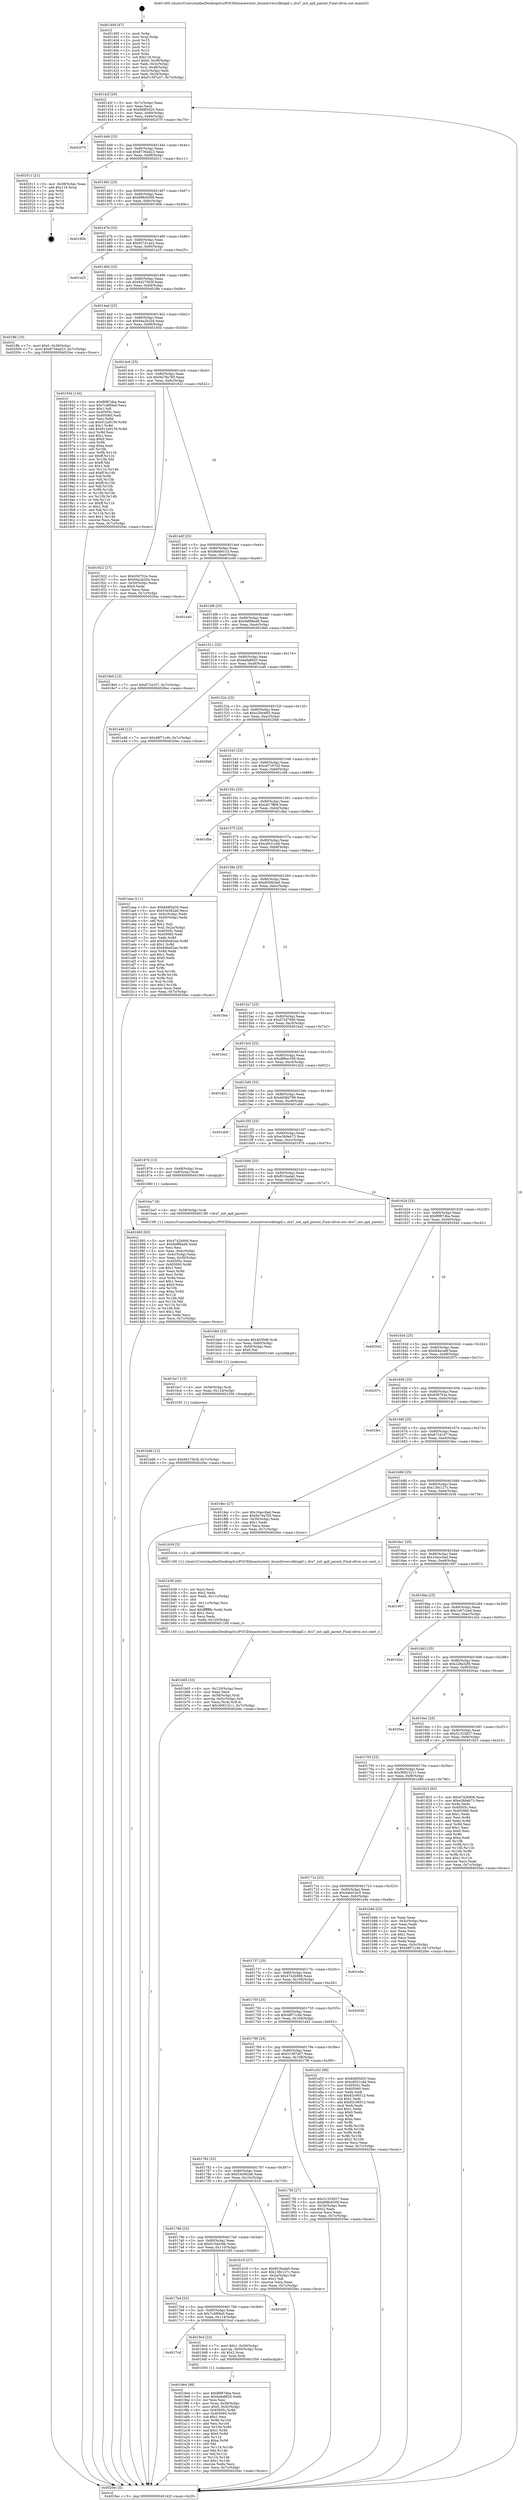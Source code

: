 digraph "0x401400" {
  label = "0x401400 (/mnt/c/Users/mathe/Desktop/tcc/POCII/binaries/extr_linuxdriversclktiapll.c_dra7_init_apll_parent_Final-ollvm.out::main(0))"
  labelloc = "t"
  node[shape=record]

  Entry [label="",width=0.3,height=0.3,shape=circle,fillcolor=black,style=filled]
  "0x40142f" [label="{
     0x40142f [26]\l
     | [instrs]\l
     &nbsp;&nbsp;0x40142f \<+3\>: mov -0x7c(%rbp),%eax\l
     &nbsp;&nbsp;0x401432 \<+2\>: mov %eax,%ecx\l
     &nbsp;&nbsp;0x401434 \<+6\>: sub $0x848f3d20,%ecx\l
     &nbsp;&nbsp;0x40143a \<+3\>: mov %eax,-0x80(%rbp)\l
     &nbsp;&nbsp;0x40143d \<+6\>: mov %ecx,-0x84(%rbp)\l
     &nbsp;&nbsp;0x401443 \<+6\>: je 0000000000402070 \<main+0xc70\>\l
  }"]
  "0x402070" [label="{
     0x402070\l
  }", style=dashed]
  "0x401449" [label="{
     0x401449 [25]\l
     | [instrs]\l
     &nbsp;&nbsp;0x401449 \<+5\>: jmp 000000000040144e \<main+0x4e\>\l
     &nbsp;&nbsp;0x40144e \<+3\>: mov -0x80(%rbp),%eax\l
     &nbsp;&nbsp;0x401451 \<+5\>: sub $0x8736ad23,%eax\l
     &nbsp;&nbsp;0x401456 \<+6\>: mov %eax,-0x88(%rbp)\l
     &nbsp;&nbsp;0x40145c \<+6\>: je 0000000000402011 \<main+0xc11\>\l
  }"]
  Exit [label="",width=0.3,height=0.3,shape=circle,fillcolor=black,style=filled,peripheries=2]
  "0x402011" [label="{
     0x402011 [21]\l
     | [instrs]\l
     &nbsp;&nbsp;0x402011 \<+3\>: mov -0x38(%rbp),%eax\l
     &nbsp;&nbsp;0x402014 \<+7\>: add $0x118,%rsp\l
     &nbsp;&nbsp;0x40201b \<+1\>: pop %rbx\l
     &nbsp;&nbsp;0x40201c \<+2\>: pop %r12\l
     &nbsp;&nbsp;0x40201e \<+2\>: pop %r13\l
     &nbsp;&nbsp;0x402020 \<+2\>: pop %r14\l
     &nbsp;&nbsp;0x402022 \<+2\>: pop %r15\l
     &nbsp;&nbsp;0x402024 \<+1\>: pop %rbp\l
     &nbsp;&nbsp;0x402025 \<+1\>: ret\l
  }"]
  "0x401462" [label="{
     0x401462 [25]\l
     | [instrs]\l
     &nbsp;&nbsp;0x401462 \<+5\>: jmp 0000000000401467 \<main+0x67\>\l
     &nbsp;&nbsp;0x401467 \<+3\>: mov -0x80(%rbp),%eax\l
     &nbsp;&nbsp;0x40146a \<+5\>: sub $0x898c6509,%eax\l
     &nbsp;&nbsp;0x40146f \<+6\>: mov %eax,-0x8c(%rbp)\l
     &nbsp;&nbsp;0x401475 \<+6\>: je 000000000040180b \<main+0x40b\>\l
  }"]
  "0x401bd6" [label="{
     0x401bd6 [12]\l
     | [instrs]\l
     &nbsp;&nbsp;0x401bd6 \<+7\>: movl $0x94275b3f,-0x7c(%rbp)\l
     &nbsp;&nbsp;0x401bdd \<+5\>: jmp 00000000004020ec \<main+0xcec\>\l
  }"]
  "0x40180b" [label="{
     0x40180b\l
  }", style=dashed]
  "0x40147b" [label="{
     0x40147b [25]\l
     | [instrs]\l
     &nbsp;&nbsp;0x40147b \<+5\>: jmp 0000000000401480 \<main+0x80\>\l
     &nbsp;&nbsp;0x401480 \<+3\>: mov -0x80(%rbp),%eax\l
     &nbsp;&nbsp;0x401483 \<+5\>: sub $0x92741ae2,%eax\l
     &nbsp;&nbsp;0x401488 \<+6\>: mov %eax,-0x90(%rbp)\l
     &nbsp;&nbsp;0x40148e \<+6\>: je 0000000000401e25 \<main+0xa25\>\l
  }"]
  "0x401bc7" [label="{
     0x401bc7 [15]\l
     | [instrs]\l
     &nbsp;&nbsp;0x401bc7 \<+4\>: mov -0x58(%rbp),%rdi\l
     &nbsp;&nbsp;0x401bcb \<+6\>: mov %eax,-0x124(%rbp)\l
     &nbsp;&nbsp;0x401bd1 \<+5\>: call 0000000000401030 \<free@plt\>\l
     | [calls]\l
     &nbsp;&nbsp;0x401030 \{1\} (unknown)\l
  }"]
  "0x401e25" [label="{
     0x401e25\l
  }", style=dashed]
  "0x401494" [label="{
     0x401494 [25]\l
     | [instrs]\l
     &nbsp;&nbsp;0x401494 \<+5\>: jmp 0000000000401499 \<main+0x99\>\l
     &nbsp;&nbsp;0x401499 \<+3\>: mov -0x80(%rbp),%eax\l
     &nbsp;&nbsp;0x40149c \<+5\>: sub $0x94275b3f,%eax\l
     &nbsp;&nbsp;0x4014a1 \<+6\>: mov %eax,-0x94(%rbp)\l
     &nbsp;&nbsp;0x4014a7 \<+6\>: je 0000000000401ffe \<main+0xbfe\>\l
  }"]
  "0x401bb0" [label="{
     0x401bb0 [23]\l
     | [instrs]\l
     &nbsp;&nbsp;0x401bb0 \<+10\>: movabs $0x4030d6,%rdi\l
     &nbsp;&nbsp;0x401bba \<+3\>: mov %eax,-0x60(%rbp)\l
     &nbsp;&nbsp;0x401bbd \<+3\>: mov -0x60(%rbp),%esi\l
     &nbsp;&nbsp;0x401bc0 \<+2\>: mov $0x0,%al\l
     &nbsp;&nbsp;0x401bc2 \<+5\>: call 0000000000401040 \<printf@plt\>\l
     | [calls]\l
     &nbsp;&nbsp;0x401040 \{1\} (unknown)\l
  }"]
  "0x401ffe" [label="{
     0x401ffe [19]\l
     | [instrs]\l
     &nbsp;&nbsp;0x401ffe \<+7\>: movl $0x0,-0x38(%rbp)\l
     &nbsp;&nbsp;0x402005 \<+7\>: movl $0x8736ad23,-0x7c(%rbp)\l
     &nbsp;&nbsp;0x40200c \<+5\>: jmp 00000000004020ec \<main+0xcec\>\l
  }"]
  "0x4014ad" [label="{
     0x4014ad [25]\l
     | [instrs]\l
     &nbsp;&nbsp;0x4014ad \<+5\>: jmp 00000000004014b2 \<main+0xb2\>\l
     &nbsp;&nbsp;0x4014b2 \<+3\>: mov -0x80(%rbp),%eax\l
     &nbsp;&nbsp;0x4014b5 \<+5\>: sub $0x94a2b204,%eax\l
     &nbsp;&nbsp;0x4014ba \<+6\>: mov %eax,-0x98(%rbp)\l
     &nbsp;&nbsp;0x4014c0 \<+6\>: je 000000000040193d \<main+0x53d\>\l
  }"]
  "0x401b65" [label="{
     0x401b65 [33]\l
     | [instrs]\l
     &nbsp;&nbsp;0x401b65 \<+6\>: mov -0x120(%rbp),%ecx\l
     &nbsp;&nbsp;0x401b6b \<+3\>: imul %eax,%ecx\l
     &nbsp;&nbsp;0x401b6e \<+4\>: mov -0x58(%rbp),%rdi\l
     &nbsp;&nbsp;0x401b72 \<+4\>: movslq -0x5c(%rbp),%r8\l
     &nbsp;&nbsp;0x401b76 \<+4\>: mov %ecx,(%rdi,%r8,4)\l
     &nbsp;&nbsp;0x401b7a \<+7\>: movl $0x36921b11,-0x7c(%rbp)\l
     &nbsp;&nbsp;0x401b81 \<+5\>: jmp 00000000004020ec \<main+0xcec\>\l
  }"]
  "0x40193d" [label="{
     0x40193d [144]\l
     | [instrs]\l
     &nbsp;&nbsp;0x40193d \<+5\>: mov $0xf6f87dba,%eax\l
     &nbsp;&nbsp;0x401942 \<+5\>: mov $0x7c4f69a0,%ecx\l
     &nbsp;&nbsp;0x401947 \<+2\>: mov $0x1,%dl\l
     &nbsp;&nbsp;0x401949 \<+7\>: mov 0x40505c,%esi\l
     &nbsp;&nbsp;0x401950 \<+7\>: mov 0x405060,%edi\l
     &nbsp;&nbsp;0x401957 \<+3\>: mov %esi,%r8d\l
     &nbsp;&nbsp;0x40195a \<+7\>: sub $0x912a9159,%r8d\l
     &nbsp;&nbsp;0x401961 \<+4\>: sub $0x1,%r8d\l
     &nbsp;&nbsp;0x401965 \<+7\>: add $0x912a9159,%r8d\l
     &nbsp;&nbsp;0x40196c \<+4\>: imul %r8d,%esi\l
     &nbsp;&nbsp;0x401970 \<+3\>: and $0x1,%esi\l
     &nbsp;&nbsp;0x401973 \<+3\>: cmp $0x0,%esi\l
     &nbsp;&nbsp;0x401976 \<+4\>: sete %r9b\l
     &nbsp;&nbsp;0x40197a \<+3\>: cmp $0xa,%edi\l
     &nbsp;&nbsp;0x40197d \<+4\>: setl %r10b\l
     &nbsp;&nbsp;0x401981 \<+3\>: mov %r9b,%r11b\l
     &nbsp;&nbsp;0x401984 \<+4\>: xor $0xff,%r11b\l
     &nbsp;&nbsp;0x401988 \<+3\>: mov %r10b,%bl\l
     &nbsp;&nbsp;0x40198b \<+3\>: xor $0xff,%bl\l
     &nbsp;&nbsp;0x40198e \<+3\>: xor $0x1,%dl\l
     &nbsp;&nbsp;0x401991 \<+3\>: mov %r11b,%r14b\l
     &nbsp;&nbsp;0x401994 \<+4\>: and $0xff,%r14b\l
     &nbsp;&nbsp;0x401998 \<+3\>: and %dl,%r9b\l
     &nbsp;&nbsp;0x40199b \<+3\>: mov %bl,%r15b\l
     &nbsp;&nbsp;0x40199e \<+4\>: and $0xff,%r15b\l
     &nbsp;&nbsp;0x4019a2 \<+3\>: and %dl,%r10b\l
     &nbsp;&nbsp;0x4019a5 \<+3\>: or %r9b,%r14b\l
     &nbsp;&nbsp;0x4019a8 \<+3\>: or %r10b,%r15b\l
     &nbsp;&nbsp;0x4019ab \<+3\>: xor %r15b,%r14b\l
     &nbsp;&nbsp;0x4019ae \<+3\>: or %bl,%r11b\l
     &nbsp;&nbsp;0x4019b1 \<+4\>: xor $0xff,%r11b\l
     &nbsp;&nbsp;0x4019b5 \<+3\>: or $0x1,%dl\l
     &nbsp;&nbsp;0x4019b8 \<+3\>: and %dl,%r11b\l
     &nbsp;&nbsp;0x4019bb \<+3\>: or %r11b,%r14b\l
     &nbsp;&nbsp;0x4019be \<+4\>: test $0x1,%r14b\l
     &nbsp;&nbsp;0x4019c2 \<+3\>: cmovne %ecx,%eax\l
     &nbsp;&nbsp;0x4019c5 \<+3\>: mov %eax,-0x7c(%rbp)\l
     &nbsp;&nbsp;0x4019c8 \<+5\>: jmp 00000000004020ec \<main+0xcec\>\l
  }"]
  "0x4014c6" [label="{
     0x4014c6 [25]\l
     | [instrs]\l
     &nbsp;&nbsp;0x4014c6 \<+5\>: jmp 00000000004014cb \<main+0xcb\>\l
     &nbsp;&nbsp;0x4014cb \<+3\>: mov -0x80(%rbp),%eax\l
     &nbsp;&nbsp;0x4014ce \<+5\>: sub $0x9a79a785,%eax\l
     &nbsp;&nbsp;0x4014d3 \<+6\>: mov %eax,-0x9c(%rbp)\l
     &nbsp;&nbsp;0x4014d9 \<+6\>: je 0000000000401922 \<main+0x522\>\l
  }"]
  "0x401b39" [label="{
     0x401b39 [44]\l
     | [instrs]\l
     &nbsp;&nbsp;0x401b39 \<+2\>: xor %ecx,%ecx\l
     &nbsp;&nbsp;0x401b3b \<+5\>: mov $0x2,%edx\l
     &nbsp;&nbsp;0x401b40 \<+6\>: mov %edx,-0x11c(%rbp)\l
     &nbsp;&nbsp;0x401b46 \<+1\>: cltd\l
     &nbsp;&nbsp;0x401b47 \<+6\>: mov -0x11c(%rbp),%esi\l
     &nbsp;&nbsp;0x401b4d \<+2\>: idiv %esi\l
     &nbsp;&nbsp;0x401b4f \<+6\>: imul $0xfffffffe,%edx,%edx\l
     &nbsp;&nbsp;0x401b55 \<+3\>: sub $0x1,%ecx\l
     &nbsp;&nbsp;0x401b58 \<+2\>: sub %ecx,%edx\l
     &nbsp;&nbsp;0x401b5a \<+6\>: mov %edx,-0x120(%rbp)\l
     &nbsp;&nbsp;0x401b60 \<+5\>: call 0000000000401160 \<next_i\>\l
     | [calls]\l
     &nbsp;&nbsp;0x401160 \{1\} (/mnt/c/Users/mathe/Desktop/tcc/POCII/binaries/extr_linuxdriversclktiapll.c_dra7_init_apll_parent_Final-ollvm.out::next_i)\l
  }"]
  "0x401922" [label="{
     0x401922 [27]\l
     | [instrs]\l
     &nbsp;&nbsp;0x401922 \<+5\>: mov $0x658752e,%eax\l
     &nbsp;&nbsp;0x401927 \<+5\>: mov $0x94a2b204,%ecx\l
     &nbsp;&nbsp;0x40192c \<+3\>: mov -0x30(%rbp),%edx\l
     &nbsp;&nbsp;0x40192f \<+3\>: cmp $0x0,%edx\l
     &nbsp;&nbsp;0x401932 \<+3\>: cmove %ecx,%eax\l
     &nbsp;&nbsp;0x401935 \<+3\>: mov %eax,-0x7c(%rbp)\l
     &nbsp;&nbsp;0x401938 \<+5\>: jmp 00000000004020ec \<main+0xcec\>\l
  }"]
  "0x4014df" [label="{
     0x4014df [25]\l
     | [instrs]\l
     &nbsp;&nbsp;0x4014df \<+5\>: jmp 00000000004014e4 \<main+0xe4\>\l
     &nbsp;&nbsp;0x4014e4 \<+3\>: mov -0x80(%rbp),%eax\l
     &nbsp;&nbsp;0x4014e7 \<+5\>: sub $0x9bd80c1d,%eax\l
     &nbsp;&nbsp;0x4014ec \<+6\>: mov %eax,-0xa0(%rbp)\l
     &nbsp;&nbsp;0x4014f2 \<+6\>: je 0000000000401e40 \<main+0xa40\>\l
  }"]
  "0x4019e4" [label="{
     0x4019e4 [98]\l
     | [instrs]\l
     &nbsp;&nbsp;0x4019e4 \<+5\>: mov $0xf6f87dba,%ecx\l
     &nbsp;&nbsp;0x4019e9 \<+5\>: mov $0xbefa6820,%edx\l
     &nbsp;&nbsp;0x4019ee \<+2\>: xor %esi,%esi\l
     &nbsp;&nbsp;0x4019f0 \<+4\>: mov %rax,-0x58(%rbp)\l
     &nbsp;&nbsp;0x4019f4 \<+7\>: movl $0x0,-0x5c(%rbp)\l
     &nbsp;&nbsp;0x4019fb \<+8\>: mov 0x40505c,%r8d\l
     &nbsp;&nbsp;0x401a03 \<+8\>: mov 0x405060,%r9d\l
     &nbsp;&nbsp;0x401a0b \<+3\>: sub $0x1,%esi\l
     &nbsp;&nbsp;0x401a0e \<+3\>: mov %r8d,%r10d\l
     &nbsp;&nbsp;0x401a11 \<+3\>: add %esi,%r10d\l
     &nbsp;&nbsp;0x401a14 \<+4\>: imul %r10d,%r8d\l
     &nbsp;&nbsp;0x401a18 \<+4\>: and $0x1,%r8d\l
     &nbsp;&nbsp;0x401a1c \<+4\>: cmp $0x0,%r8d\l
     &nbsp;&nbsp;0x401a20 \<+4\>: sete %r11b\l
     &nbsp;&nbsp;0x401a24 \<+4\>: cmp $0xa,%r9d\l
     &nbsp;&nbsp;0x401a28 \<+3\>: setl %bl\l
     &nbsp;&nbsp;0x401a2b \<+3\>: mov %r11b,%r14b\l
     &nbsp;&nbsp;0x401a2e \<+3\>: and %bl,%r14b\l
     &nbsp;&nbsp;0x401a31 \<+3\>: xor %bl,%r11b\l
     &nbsp;&nbsp;0x401a34 \<+3\>: or %r11b,%r14b\l
     &nbsp;&nbsp;0x401a37 \<+4\>: test $0x1,%r14b\l
     &nbsp;&nbsp;0x401a3b \<+3\>: cmovne %edx,%ecx\l
     &nbsp;&nbsp;0x401a3e \<+3\>: mov %ecx,-0x7c(%rbp)\l
     &nbsp;&nbsp;0x401a41 \<+5\>: jmp 00000000004020ec \<main+0xcec\>\l
  }"]
  "0x401e40" [label="{
     0x401e40\l
  }", style=dashed]
  "0x4014f8" [label="{
     0x4014f8 [25]\l
     | [instrs]\l
     &nbsp;&nbsp;0x4014f8 \<+5\>: jmp 00000000004014fd \<main+0xfd\>\l
     &nbsp;&nbsp;0x4014fd \<+3\>: mov -0x80(%rbp),%eax\l
     &nbsp;&nbsp;0x401500 \<+5\>: sub $0x9ef88ed8,%eax\l
     &nbsp;&nbsp;0x401505 \<+6\>: mov %eax,-0xa4(%rbp)\l
     &nbsp;&nbsp;0x40150b \<+6\>: je 00000000004018e0 \<main+0x4e0\>\l
  }"]
  "0x4017cd" [label="{
     0x4017cd\l
  }", style=dashed]
  "0x4018e0" [label="{
     0x4018e0 [12]\l
     | [instrs]\l
     &nbsp;&nbsp;0x4018e0 \<+7\>: movl $0x8724107,-0x7c(%rbp)\l
     &nbsp;&nbsp;0x4018e7 \<+5\>: jmp 00000000004020ec \<main+0xcec\>\l
  }"]
  "0x401511" [label="{
     0x401511 [25]\l
     | [instrs]\l
     &nbsp;&nbsp;0x401511 \<+5\>: jmp 0000000000401516 \<main+0x116\>\l
     &nbsp;&nbsp;0x401516 \<+3\>: mov -0x80(%rbp),%eax\l
     &nbsp;&nbsp;0x401519 \<+5\>: sub $0xbefa6820,%eax\l
     &nbsp;&nbsp;0x40151e \<+6\>: mov %eax,-0xa8(%rbp)\l
     &nbsp;&nbsp;0x401524 \<+6\>: je 0000000000401a46 \<main+0x646\>\l
  }"]
  "0x4019cd" [label="{
     0x4019cd [23]\l
     | [instrs]\l
     &nbsp;&nbsp;0x4019cd \<+7\>: movl $0x1,-0x50(%rbp)\l
     &nbsp;&nbsp;0x4019d4 \<+4\>: movslq -0x50(%rbp),%rax\l
     &nbsp;&nbsp;0x4019d8 \<+4\>: shl $0x2,%rax\l
     &nbsp;&nbsp;0x4019dc \<+3\>: mov %rax,%rdi\l
     &nbsp;&nbsp;0x4019df \<+5\>: call 0000000000401050 \<malloc@plt\>\l
     | [calls]\l
     &nbsp;&nbsp;0x401050 \{1\} (unknown)\l
  }"]
  "0x401a46" [label="{
     0x401a46 [12]\l
     | [instrs]\l
     &nbsp;&nbsp;0x401a46 \<+7\>: movl $0x48f71c4b,-0x7c(%rbp)\l
     &nbsp;&nbsp;0x401a4d \<+5\>: jmp 00000000004020ec \<main+0xcec\>\l
  }"]
  "0x40152a" [label="{
     0x40152a [25]\l
     | [instrs]\l
     &nbsp;&nbsp;0x40152a \<+5\>: jmp 000000000040152f \<main+0x12f\>\l
     &nbsp;&nbsp;0x40152f \<+3\>: mov -0x80(%rbp),%eax\l
     &nbsp;&nbsp;0x401532 \<+5\>: sub $0xc20e46f3,%eax\l
     &nbsp;&nbsp;0x401537 \<+6\>: mov %eax,-0xac(%rbp)\l
     &nbsp;&nbsp;0x40153d \<+6\>: je 00000000004020b6 \<main+0xcb6\>\l
  }"]
  "0x4017b4" [label="{
     0x4017b4 [25]\l
     | [instrs]\l
     &nbsp;&nbsp;0x4017b4 \<+5\>: jmp 00000000004017b9 \<main+0x3b9\>\l
     &nbsp;&nbsp;0x4017b9 \<+3\>: mov -0x80(%rbp),%eax\l
     &nbsp;&nbsp;0x4017bc \<+5\>: sub $0x7c4f69a0,%eax\l
     &nbsp;&nbsp;0x4017c1 \<+6\>: mov %eax,-0x114(%rbp)\l
     &nbsp;&nbsp;0x4017c7 \<+6\>: je 00000000004019cd \<main+0x5cd\>\l
  }"]
  "0x4020b6" [label="{
     0x4020b6\l
  }", style=dashed]
  "0x401543" [label="{
     0x401543 [25]\l
     | [instrs]\l
     &nbsp;&nbsp;0x401543 \<+5\>: jmp 0000000000401548 \<main+0x148\>\l
     &nbsp;&nbsp;0x401548 \<+3\>: mov -0x80(%rbp),%eax\l
     &nbsp;&nbsp;0x40154b \<+5\>: sub $0xc67197d2,%eax\l
     &nbsp;&nbsp;0x401550 \<+6\>: mov %eax,-0xb0(%rbp)\l
     &nbsp;&nbsp;0x401556 \<+6\>: je 0000000000401c68 \<main+0x868\>\l
  }"]
  "0x401fd5" [label="{
     0x401fd5\l
  }", style=dashed]
  "0x401c68" [label="{
     0x401c68\l
  }", style=dashed]
  "0x40155c" [label="{
     0x40155c [25]\l
     | [instrs]\l
     &nbsp;&nbsp;0x40155c \<+5\>: jmp 0000000000401561 \<main+0x161\>\l
     &nbsp;&nbsp;0x401561 \<+3\>: mov -0x80(%rbp),%eax\l
     &nbsp;&nbsp;0x401564 \<+5\>: sub $0xc817ffb9,%eax\l
     &nbsp;&nbsp;0x401569 \<+6\>: mov %eax,-0xb4(%rbp)\l
     &nbsp;&nbsp;0x40156f \<+6\>: je 0000000000401dbe \<main+0x9be\>\l
  }"]
  "0x40179b" [label="{
     0x40179b [25]\l
     | [instrs]\l
     &nbsp;&nbsp;0x40179b \<+5\>: jmp 00000000004017a0 \<main+0x3a0\>\l
     &nbsp;&nbsp;0x4017a0 \<+3\>: mov -0x80(%rbp),%eax\l
     &nbsp;&nbsp;0x4017a3 \<+5\>: sub $0x6154a3db,%eax\l
     &nbsp;&nbsp;0x4017a8 \<+6\>: mov %eax,-0x110(%rbp)\l
     &nbsp;&nbsp;0x4017ae \<+6\>: je 0000000000401fd5 \<main+0xbd5\>\l
  }"]
  "0x401dbe" [label="{
     0x401dbe\l
  }", style=dashed]
  "0x401575" [label="{
     0x401575 [25]\l
     | [instrs]\l
     &nbsp;&nbsp;0x401575 \<+5\>: jmp 000000000040157a \<main+0x17a\>\l
     &nbsp;&nbsp;0x40157a \<+3\>: mov -0x80(%rbp),%eax\l
     &nbsp;&nbsp;0x40157d \<+5\>: sub $0xcd031cdd,%eax\l
     &nbsp;&nbsp;0x401582 \<+6\>: mov %eax,-0xb8(%rbp)\l
     &nbsp;&nbsp;0x401588 \<+6\>: je 0000000000401aaa \<main+0x6aa\>\l
  }"]
  "0x401b19" [label="{
     0x401b19 [27]\l
     | [instrs]\l
     &nbsp;&nbsp;0x401b19 \<+5\>: mov $0xf016ada0,%eax\l
     &nbsp;&nbsp;0x401b1e \<+5\>: mov $0x139c127c,%ecx\l
     &nbsp;&nbsp;0x401b23 \<+3\>: mov -0x2a(%rbp),%dl\l
     &nbsp;&nbsp;0x401b26 \<+3\>: test $0x1,%dl\l
     &nbsp;&nbsp;0x401b29 \<+3\>: cmovne %ecx,%eax\l
     &nbsp;&nbsp;0x401b2c \<+3\>: mov %eax,-0x7c(%rbp)\l
     &nbsp;&nbsp;0x401b2f \<+5\>: jmp 00000000004020ec \<main+0xcec\>\l
  }"]
  "0x401aaa" [label="{
     0x401aaa [111]\l
     | [instrs]\l
     &nbsp;&nbsp;0x401aaa \<+5\>: mov $0x848f3d20,%eax\l
     &nbsp;&nbsp;0x401aaf \<+5\>: mov $0x53e582a6,%ecx\l
     &nbsp;&nbsp;0x401ab4 \<+3\>: mov -0x5c(%rbp),%edx\l
     &nbsp;&nbsp;0x401ab7 \<+3\>: cmp -0x50(%rbp),%edx\l
     &nbsp;&nbsp;0x401aba \<+4\>: setl %sil\l
     &nbsp;&nbsp;0x401abe \<+4\>: and $0x1,%sil\l
     &nbsp;&nbsp;0x401ac2 \<+4\>: mov %sil,-0x2a(%rbp)\l
     &nbsp;&nbsp;0x401ac6 \<+7\>: mov 0x40505c,%edx\l
     &nbsp;&nbsp;0x401acd \<+7\>: mov 0x405060,%edi\l
     &nbsp;&nbsp;0x401ad4 \<+3\>: mov %edx,%r8d\l
     &nbsp;&nbsp;0x401ad7 \<+7\>: add $0x84ba92ae,%r8d\l
     &nbsp;&nbsp;0x401ade \<+4\>: sub $0x1,%r8d\l
     &nbsp;&nbsp;0x401ae2 \<+7\>: sub $0x84ba92ae,%r8d\l
     &nbsp;&nbsp;0x401ae9 \<+4\>: imul %r8d,%edx\l
     &nbsp;&nbsp;0x401aed \<+3\>: and $0x1,%edx\l
     &nbsp;&nbsp;0x401af0 \<+3\>: cmp $0x0,%edx\l
     &nbsp;&nbsp;0x401af3 \<+4\>: sete %sil\l
     &nbsp;&nbsp;0x401af7 \<+3\>: cmp $0xa,%edi\l
     &nbsp;&nbsp;0x401afa \<+4\>: setl %r9b\l
     &nbsp;&nbsp;0x401afe \<+3\>: mov %sil,%r10b\l
     &nbsp;&nbsp;0x401b01 \<+3\>: and %r9b,%r10b\l
     &nbsp;&nbsp;0x401b04 \<+3\>: xor %r9b,%sil\l
     &nbsp;&nbsp;0x401b07 \<+3\>: or %sil,%r10b\l
     &nbsp;&nbsp;0x401b0a \<+4\>: test $0x1,%r10b\l
     &nbsp;&nbsp;0x401b0e \<+3\>: cmovne %ecx,%eax\l
     &nbsp;&nbsp;0x401b11 \<+3\>: mov %eax,-0x7c(%rbp)\l
     &nbsp;&nbsp;0x401b14 \<+5\>: jmp 00000000004020ec \<main+0xcec\>\l
  }"]
  "0x40158e" [label="{
     0x40158e [25]\l
     | [instrs]\l
     &nbsp;&nbsp;0x40158e \<+5\>: jmp 0000000000401593 \<main+0x193\>\l
     &nbsp;&nbsp;0x401593 \<+3\>: mov -0x80(%rbp),%eax\l
     &nbsp;&nbsp;0x401596 \<+5\>: sub $0xd056b5a6,%eax\l
     &nbsp;&nbsp;0x40159b \<+6\>: mov %eax,-0xbc(%rbp)\l
     &nbsp;&nbsp;0x4015a1 \<+6\>: je 0000000000401fed \<main+0xbed\>\l
  }"]
  "0x401883" [label="{
     0x401883 [93]\l
     | [instrs]\l
     &nbsp;&nbsp;0x401883 \<+5\>: mov $0x4742b906,%ecx\l
     &nbsp;&nbsp;0x401888 \<+5\>: mov $0x9ef88ed8,%edx\l
     &nbsp;&nbsp;0x40188d \<+2\>: xor %esi,%esi\l
     &nbsp;&nbsp;0x40188f \<+3\>: mov %eax,-0x4c(%rbp)\l
     &nbsp;&nbsp;0x401892 \<+3\>: mov -0x4c(%rbp),%eax\l
     &nbsp;&nbsp;0x401895 \<+3\>: mov %eax,-0x30(%rbp)\l
     &nbsp;&nbsp;0x401898 \<+7\>: mov 0x40505c,%eax\l
     &nbsp;&nbsp;0x40189f \<+8\>: mov 0x405060,%r8d\l
     &nbsp;&nbsp;0x4018a7 \<+3\>: sub $0x1,%esi\l
     &nbsp;&nbsp;0x4018aa \<+3\>: mov %eax,%r9d\l
     &nbsp;&nbsp;0x4018ad \<+3\>: add %esi,%r9d\l
     &nbsp;&nbsp;0x4018b0 \<+4\>: imul %r9d,%eax\l
     &nbsp;&nbsp;0x4018b4 \<+3\>: and $0x1,%eax\l
     &nbsp;&nbsp;0x4018b7 \<+3\>: cmp $0x0,%eax\l
     &nbsp;&nbsp;0x4018ba \<+4\>: sete %r10b\l
     &nbsp;&nbsp;0x4018be \<+4\>: cmp $0xa,%r8d\l
     &nbsp;&nbsp;0x4018c2 \<+4\>: setl %r11b\l
     &nbsp;&nbsp;0x4018c6 \<+3\>: mov %r10b,%bl\l
     &nbsp;&nbsp;0x4018c9 \<+3\>: and %r11b,%bl\l
     &nbsp;&nbsp;0x4018cc \<+3\>: xor %r11b,%r10b\l
     &nbsp;&nbsp;0x4018cf \<+3\>: or %r10b,%bl\l
     &nbsp;&nbsp;0x4018d2 \<+3\>: test $0x1,%bl\l
     &nbsp;&nbsp;0x4018d5 \<+3\>: cmovne %edx,%ecx\l
     &nbsp;&nbsp;0x4018d8 \<+3\>: mov %ecx,-0x7c(%rbp)\l
     &nbsp;&nbsp;0x4018db \<+5\>: jmp 00000000004020ec \<main+0xcec\>\l
  }"]
  "0x401fed" [label="{
     0x401fed\l
  }", style=dashed]
  "0x4015a7" [label="{
     0x4015a7 [25]\l
     | [instrs]\l
     &nbsp;&nbsp;0x4015a7 \<+5\>: jmp 00000000004015ac \<main+0x1ac\>\l
     &nbsp;&nbsp;0x4015ac \<+3\>: mov -0x80(%rbp),%eax\l
     &nbsp;&nbsp;0x4015af \<+5\>: sub $0xd72d79d0,%eax\l
     &nbsp;&nbsp;0x4015b4 \<+6\>: mov %eax,-0xc0(%rbp)\l
     &nbsp;&nbsp;0x4015ba \<+6\>: je 0000000000401be2 \<main+0x7e2\>\l
  }"]
  "0x401400" [label="{
     0x401400 [47]\l
     | [instrs]\l
     &nbsp;&nbsp;0x401400 \<+1\>: push %rbp\l
     &nbsp;&nbsp;0x401401 \<+3\>: mov %rsp,%rbp\l
     &nbsp;&nbsp;0x401404 \<+2\>: push %r15\l
     &nbsp;&nbsp;0x401406 \<+2\>: push %r14\l
     &nbsp;&nbsp;0x401408 \<+2\>: push %r13\l
     &nbsp;&nbsp;0x40140a \<+2\>: push %r12\l
     &nbsp;&nbsp;0x40140c \<+1\>: push %rbx\l
     &nbsp;&nbsp;0x40140d \<+7\>: sub $0x118,%rsp\l
     &nbsp;&nbsp;0x401414 \<+7\>: movl $0x0,-0x38(%rbp)\l
     &nbsp;&nbsp;0x40141b \<+3\>: mov %edi,-0x3c(%rbp)\l
     &nbsp;&nbsp;0x40141e \<+4\>: mov %rsi,-0x48(%rbp)\l
     &nbsp;&nbsp;0x401422 \<+3\>: mov -0x3c(%rbp),%edi\l
     &nbsp;&nbsp;0x401425 \<+3\>: mov %edi,-0x34(%rbp)\l
     &nbsp;&nbsp;0x401428 \<+7\>: movl $0x51397a57,-0x7c(%rbp)\l
  }"]
  "0x401be2" [label="{
     0x401be2\l
  }", style=dashed]
  "0x4015c0" [label="{
     0x4015c0 [25]\l
     | [instrs]\l
     &nbsp;&nbsp;0x4015c0 \<+5\>: jmp 00000000004015c5 \<main+0x1c5\>\l
     &nbsp;&nbsp;0x4015c5 \<+3\>: mov -0x80(%rbp),%eax\l
     &nbsp;&nbsp;0x4015c8 \<+5\>: sub $0xd88ec358,%eax\l
     &nbsp;&nbsp;0x4015cd \<+6\>: mov %eax,-0xc4(%rbp)\l
     &nbsp;&nbsp;0x4015d3 \<+6\>: je 0000000000401d22 \<main+0x922\>\l
  }"]
  "0x4020ec" [label="{
     0x4020ec [5]\l
     | [instrs]\l
     &nbsp;&nbsp;0x4020ec \<+5\>: jmp 000000000040142f \<main+0x2f\>\l
  }"]
  "0x401d22" [label="{
     0x401d22\l
  }", style=dashed]
  "0x4015d9" [label="{
     0x4015d9 [25]\l
     | [instrs]\l
     &nbsp;&nbsp;0x4015d9 \<+5\>: jmp 00000000004015de \<main+0x1de\>\l
     &nbsp;&nbsp;0x4015de \<+3\>: mov -0x80(%rbp),%eax\l
     &nbsp;&nbsp;0x4015e1 \<+5\>: sub $0xdd38d799,%eax\l
     &nbsp;&nbsp;0x4015e6 \<+6\>: mov %eax,-0xc8(%rbp)\l
     &nbsp;&nbsp;0x4015ec \<+6\>: je 0000000000401eb9 \<main+0xab9\>\l
  }"]
  "0x401782" [label="{
     0x401782 [25]\l
     | [instrs]\l
     &nbsp;&nbsp;0x401782 \<+5\>: jmp 0000000000401787 \<main+0x387\>\l
     &nbsp;&nbsp;0x401787 \<+3\>: mov -0x80(%rbp),%eax\l
     &nbsp;&nbsp;0x40178a \<+5\>: sub $0x53e582a6,%eax\l
     &nbsp;&nbsp;0x40178f \<+6\>: mov %eax,-0x10c(%rbp)\l
     &nbsp;&nbsp;0x401795 \<+6\>: je 0000000000401b19 \<main+0x719\>\l
  }"]
  "0x401eb9" [label="{
     0x401eb9\l
  }", style=dashed]
  "0x4015f2" [label="{
     0x4015f2 [25]\l
     | [instrs]\l
     &nbsp;&nbsp;0x4015f2 \<+5\>: jmp 00000000004015f7 \<main+0x1f7\>\l
     &nbsp;&nbsp;0x4015f7 \<+3\>: mov -0x80(%rbp),%eax\l
     &nbsp;&nbsp;0x4015fa \<+5\>: sub $0xe3b9ab73,%eax\l
     &nbsp;&nbsp;0x4015ff \<+6\>: mov %eax,-0xcc(%rbp)\l
     &nbsp;&nbsp;0x401605 \<+6\>: je 0000000000401876 \<main+0x476\>\l
  }"]
  "0x4017f0" [label="{
     0x4017f0 [27]\l
     | [instrs]\l
     &nbsp;&nbsp;0x4017f0 \<+5\>: mov $0x31323927,%eax\l
     &nbsp;&nbsp;0x4017f5 \<+5\>: mov $0x898c6509,%ecx\l
     &nbsp;&nbsp;0x4017fa \<+3\>: mov -0x34(%rbp),%edx\l
     &nbsp;&nbsp;0x4017fd \<+3\>: cmp $0x2,%edx\l
     &nbsp;&nbsp;0x401800 \<+3\>: cmovne %ecx,%eax\l
     &nbsp;&nbsp;0x401803 \<+3\>: mov %eax,-0x7c(%rbp)\l
     &nbsp;&nbsp;0x401806 \<+5\>: jmp 00000000004020ec \<main+0xcec\>\l
  }"]
  "0x401876" [label="{
     0x401876 [13]\l
     | [instrs]\l
     &nbsp;&nbsp;0x401876 \<+4\>: mov -0x48(%rbp),%rax\l
     &nbsp;&nbsp;0x40187a \<+4\>: mov 0x8(%rax),%rdi\l
     &nbsp;&nbsp;0x40187e \<+5\>: call 0000000000401060 \<atoi@plt\>\l
     | [calls]\l
     &nbsp;&nbsp;0x401060 \{1\} (unknown)\l
  }"]
  "0x40160b" [label="{
     0x40160b [25]\l
     | [instrs]\l
     &nbsp;&nbsp;0x40160b \<+5\>: jmp 0000000000401610 \<main+0x210\>\l
     &nbsp;&nbsp;0x401610 \<+3\>: mov -0x80(%rbp),%eax\l
     &nbsp;&nbsp;0x401613 \<+5\>: sub $0xf016ada0,%eax\l
     &nbsp;&nbsp;0x401618 \<+6\>: mov %eax,-0xd0(%rbp)\l
     &nbsp;&nbsp;0x40161e \<+6\>: je 0000000000401ba7 \<main+0x7a7\>\l
  }"]
  "0x401769" [label="{
     0x401769 [25]\l
     | [instrs]\l
     &nbsp;&nbsp;0x401769 \<+5\>: jmp 000000000040176e \<main+0x36e\>\l
     &nbsp;&nbsp;0x40176e \<+3\>: mov -0x80(%rbp),%eax\l
     &nbsp;&nbsp;0x401771 \<+5\>: sub $0x51397a57,%eax\l
     &nbsp;&nbsp;0x401776 \<+6\>: mov %eax,-0x108(%rbp)\l
     &nbsp;&nbsp;0x40177c \<+6\>: je 00000000004017f0 \<main+0x3f0\>\l
  }"]
  "0x401ba7" [label="{
     0x401ba7 [9]\l
     | [instrs]\l
     &nbsp;&nbsp;0x401ba7 \<+4\>: mov -0x58(%rbp),%rdi\l
     &nbsp;&nbsp;0x401bab \<+5\>: call 00000000004013f0 \<dra7_init_apll_parent\>\l
     | [calls]\l
     &nbsp;&nbsp;0x4013f0 \{1\} (/mnt/c/Users/mathe/Desktop/tcc/POCII/binaries/extr_linuxdriversclktiapll.c_dra7_init_apll_parent_Final-ollvm.out::dra7_init_apll_parent)\l
  }"]
  "0x401624" [label="{
     0x401624 [25]\l
     | [instrs]\l
     &nbsp;&nbsp;0x401624 \<+5\>: jmp 0000000000401629 \<main+0x229\>\l
     &nbsp;&nbsp;0x401629 \<+3\>: mov -0x80(%rbp),%eax\l
     &nbsp;&nbsp;0x40162c \<+5\>: sub $0xf6f87dba,%eax\l
     &nbsp;&nbsp;0x401631 \<+6\>: mov %eax,-0xd4(%rbp)\l
     &nbsp;&nbsp;0x401637 \<+6\>: je 0000000000402042 \<main+0xc42\>\l
  }"]
  "0x401a52" [label="{
     0x401a52 [88]\l
     | [instrs]\l
     &nbsp;&nbsp;0x401a52 \<+5\>: mov $0x848f3d20,%eax\l
     &nbsp;&nbsp;0x401a57 \<+5\>: mov $0xcd031cdd,%ecx\l
     &nbsp;&nbsp;0x401a5c \<+7\>: mov 0x40505c,%edx\l
     &nbsp;&nbsp;0x401a63 \<+7\>: mov 0x405060,%esi\l
     &nbsp;&nbsp;0x401a6a \<+2\>: mov %edx,%edi\l
     &nbsp;&nbsp;0x401a6c \<+6\>: sub $0x62c06512,%edi\l
     &nbsp;&nbsp;0x401a72 \<+3\>: sub $0x1,%edi\l
     &nbsp;&nbsp;0x401a75 \<+6\>: add $0x62c06512,%edi\l
     &nbsp;&nbsp;0x401a7b \<+3\>: imul %edi,%edx\l
     &nbsp;&nbsp;0x401a7e \<+3\>: and $0x1,%edx\l
     &nbsp;&nbsp;0x401a81 \<+3\>: cmp $0x0,%edx\l
     &nbsp;&nbsp;0x401a84 \<+4\>: sete %r8b\l
     &nbsp;&nbsp;0x401a88 \<+3\>: cmp $0xa,%esi\l
     &nbsp;&nbsp;0x401a8b \<+4\>: setl %r9b\l
     &nbsp;&nbsp;0x401a8f \<+3\>: mov %r8b,%r10b\l
     &nbsp;&nbsp;0x401a92 \<+3\>: and %r9b,%r10b\l
     &nbsp;&nbsp;0x401a95 \<+3\>: xor %r9b,%r8b\l
     &nbsp;&nbsp;0x401a98 \<+3\>: or %r8b,%r10b\l
     &nbsp;&nbsp;0x401a9b \<+4\>: test $0x1,%r10b\l
     &nbsp;&nbsp;0x401a9f \<+3\>: cmovne %ecx,%eax\l
     &nbsp;&nbsp;0x401aa2 \<+3\>: mov %eax,-0x7c(%rbp)\l
     &nbsp;&nbsp;0x401aa5 \<+5\>: jmp 00000000004020ec \<main+0xcec\>\l
  }"]
  "0x402042" [label="{
     0x402042\l
  }", style=dashed]
  "0x40163d" [label="{
     0x40163d [25]\l
     | [instrs]\l
     &nbsp;&nbsp;0x40163d \<+5\>: jmp 0000000000401642 \<main+0x242\>\l
     &nbsp;&nbsp;0x401642 \<+3\>: mov -0x80(%rbp),%eax\l
     &nbsp;&nbsp;0x401645 \<+5\>: sub $0xfd4eca9f,%eax\l
     &nbsp;&nbsp;0x40164a \<+6\>: mov %eax,-0xd8(%rbp)\l
     &nbsp;&nbsp;0x401650 \<+6\>: je 000000000040207c \<main+0xc7c\>\l
  }"]
  "0x401750" [label="{
     0x401750 [25]\l
     | [instrs]\l
     &nbsp;&nbsp;0x401750 \<+5\>: jmp 0000000000401755 \<main+0x355\>\l
     &nbsp;&nbsp;0x401755 \<+3\>: mov -0x80(%rbp),%eax\l
     &nbsp;&nbsp;0x401758 \<+5\>: sub $0x48f71c4b,%eax\l
     &nbsp;&nbsp;0x40175d \<+6\>: mov %eax,-0x104(%rbp)\l
     &nbsp;&nbsp;0x401763 \<+6\>: je 0000000000401a52 \<main+0x652\>\l
  }"]
  "0x40207c" [label="{
     0x40207c\l
  }", style=dashed]
  "0x401656" [label="{
     0x401656 [25]\l
     | [instrs]\l
     &nbsp;&nbsp;0x401656 \<+5\>: jmp 000000000040165b \<main+0x25b\>\l
     &nbsp;&nbsp;0x40165b \<+3\>: mov -0x80(%rbp),%eax\l
     &nbsp;&nbsp;0x40165e \<+5\>: sub $0x658752e,%eax\l
     &nbsp;&nbsp;0x401663 \<+6\>: mov %eax,-0xdc(%rbp)\l
     &nbsp;&nbsp;0x401669 \<+6\>: je 0000000000401fe1 \<main+0xbe1\>\l
  }"]
  "0x402026" [label="{
     0x402026\l
  }", style=dashed]
  "0x401fe1" [label="{
     0x401fe1\l
  }", style=dashed]
  "0x40166f" [label="{
     0x40166f [25]\l
     | [instrs]\l
     &nbsp;&nbsp;0x40166f \<+5\>: jmp 0000000000401674 \<main+0x274\>\l
     &nbsp;&nbsp;0x401674 \<+3\>: mov -0x80(%rbp),%eax\l
     &nbsp;&nbsp;0x401677 \<+5\>: sub $0x8724107,%eax\l
     &nbsp;&nbsp;0x40167c \<+6\>: mov %eax,-0xe0(%rbp)\l
     &nbsp;&nbsp;0x401682 \<+6\>: je 00000000004018ec \<main+0x4ec\>\l
  }"]
  "0x401737" [label="{
     0x401737 [25]\l
     | [instrs]\l
     &nbsp;&nbsp;0x401737 \<+5\>: jmp 000000000040173c \<main+0x33c\>\l
     &nbsp;&nbsp;0x40173c \<+3\>: mov -0x80(%rbp),%eax\l
     &nbsp;&nbsp;0x40173f \<+5\>: sub $0x4742b906,%eax\l
     &nbsp;&nbsp;0x401744 \<+6\>: mov %eax,-0x100(%rbp)\l
     &nbsp;&nbsp;0x40174a \<+6\>: je 0000000000402026 \<main+0xc26\>\l
  }"]
  "0x4018ec" [label="{
     0x4018ec [27]\l
     | [instrs]\l
     &nbsp;&nbsp;0x4018ec \<+5\>: mov $0x16acc0ad,%eax\l
     &nbsp;&nbsp;0x4018f1 \<+5\>: mov $0x9a79a785,%ecx\l
     &nbsp;&nbsp;0x4018f6 \<+3\>: mov -0x30(%rbp),%edx\l
     &nbsp;&nbsp;0x4018f9 \<+3\>: cmp $0x1,%edx\l
     &nbsp;&nbsp;0x4018fc \<+3\>: cmovl %ecx,%eax\l
     &nbsp;&nbsp;0x4018ff \<+3\>: mov %eax,-0x7c(%rbp)\l
     &nbsp;&nbsp;0x401902 \<+5\>: jmp 00000000004020ec \<main+0xcec\>\l
  }"]
  "0x401688" [label="{
     0x401688 [25]\l
     | [instrs]\l
     &nbsp;&nbsp;0x401688 \<+5\>: jmp 000000000040168d \<main+0x28d\>\l
     &nbsp;&nbsp;0x40168d \<+3\>: mov -0x80(%rbp),%eax\l
     &nbsp;&nbsp;0x401690 \<+5\>: sub $0x139c127c,%eax\l
     &nbsp;&nbsp;0x401695 \<+6\>: mov %eax,-0xe4(%rbp)\l
     &nbsp;&nbsp;0x40169b \<+6\>: je 0000000000401b34 \<main+0x734\>\l
  }"]
  "0x401e9a" [label="{
     0x401e9a\l
  }", style=dashed]
  "0x401b34" [label="{
     0x401b34 [5]\l
     | [instrs]\l
     &nbsp;&nbsp;0x401b34 \<+5\>: call 0000000000401160 \<next_i\>\l
     | [calls]\l
     &nbsp;&nbsp;0x401160 \{1\} (/mnt/c/Users/mathe/Desktop/tcc/POCII/binaries/extr_linuxdriversclktiapll.c_dra7_init_apll_parent_Final-ollvm.out::next_i)\l
  }"]
  "0x4016a1" [label="{
     0x4016a1 [25]\l
     | [instrs]\l
     &nbsp;&nbsp;0x4016a1 \<+5\>: jmp 00000000004016a6 \<main+0x2a6\>\l
     &nbsp;&nbsp;0x4016a6 \<+3\>: mov -0x80(%rbp),%eax\l
     &nbsp;&nbsp;0x4016a9 \<+5\>: sub $0x16acc0ad,%eax\l
     &nbsp;&nbsp;0x4016ae \<+6\>: mov %eax,-0xe8(%rbp)\l
     &nbsp;&nbsp;0x4016b4 \<+6\>: je 0000000000401907 \<main+0x507\>\l
  }"]
  "0x40171e" [label="{
     0x40171e [25]\l
     | [instrs]\l
     &nbsp;&nbsp;0x40171e \<+5\>: jmp 0000000000401723 \<main+0x323\>\l
     &nbsp;&nbsp;0x401723 \<+3\>: mov -0x80(%rbp),%eax\l
     &nbsp;&nbsp;0x401726 \<+5\>: sub $0x44b01bc5,%eax\l
     &nbsp;&nbsp;0x40172b \<+6\>: mov %eax,-0xfc(%rbp)\l
     &nbsp;&nbsp;0x401731 \<+6\>: je 0000000000401e9a \<main+0xa9a\>\l
  }"]
  "0x401907" [label="{
     0x401907\l
  }", style=dashed]
  "0x4016ba" [label="{
     0x4016ba [25]\l
     | [instrs]\l
     &nbsp;&nbsp;0x4016ba \<+5\>: jmp 00000000004016bf \<main+0x2bf\>\l
     &nbsp;&nbsp;0x4016bf \<+3\>: mov -0x80(%rbp),%eax\l
     &nbsp;&nbsp;0x4016c2 \<+5\>: sub $0x1e97c2ed,%eax\l
     &nbsp;&nbsp;0x4016c7 \<+6\>: mov %eax,-0xec(%rbp)\l
     &nbsp;&nbsp;0x4016cd \<+6\>: je 0000000000401d2e \<main+0x92e\>\l
  }"]
  "0x401b86" [label="{
     0x401b86 [33]\l
     | [instrs]\l
     &nbsp;&nbsp;0x401b86 \<+2\>: xor %eax,%eax\l
     &nbsp;&nbsp;0x401b88 \<+3\>: mov -0x5c(%rbp),%ecx\l
     &nbsp;&nbsp;0x401b8b \<+2\>: mov %eax,%edx\l
     &nbsp;&nbsp;0x401b8d \<+2\>: sub %ecx,%edx\l
     &nbsp;&nbsp;0x401b8f \<+2\>: mov %eax,%ecx\l
     &nbsp;&nbsp;0x401b91 \<+3\>: sub $0x1,%ecx\l
     &nbsp;&nbsp;0x401b94 \<+2\>: add %ecx,%edx\l
     &nbsp;&nbsp;0x401b96 \<+2\>: sub %edx,%eax\l
     &nbsp;&nbsp;0x401b98 \<+3\>: mov %eax,-0x5c(%rbp)\l
     &nbsp;&nbsp;0x401b9b \<+7\>: movl $0x48f71c4b,-0x7c(%rbp)\l
     &nbsp;&nbsp;0x401ba2 \<+5\>: jmp 00000000004020ec \<main+0xcec\>\l
  }"]
  "0x401d2e" [label="{
     0x401d2e\l
  }", style=dashed]
  "0x4016d3" [label="{
     0x4016d3 [25]\l
     | [instrs]\l
     &nbsp;&nbsp;0x4016d3 \<+5\>: jmp 00000000004016d8 \<main+0x2d8\>\l
     &nbsp;&nbsp;0x4016d8 \<+3\>: mov -0x80(%rbp),%eax\l
     &nbsp;&nbsp;0x4016db \<+5\>: sub $0x228a32f5,%eax\l
     &nbsp;&nbsp;0x4016e0 \<+6\>: mov %eax,-0xf0(%rbp)\l
     &nbsp;&nbsp;0x4016e6 \<+6\>: je 00000000004020aa \<main+0xcaa\>\l
  }"]
  "0x401705" [label="{
     0x401705 [25]\l
     | [instrs]\l
     &nbsp;&nbsp;0x401705 \<+5\>: jmp 000000000040170a \<main+0x30a\>\l
     &nbsp;&nbsp;0x40170a \<+3\>: mov -0x80(%rbp),%eax\l
     &nbsp;&nbsp;0x40170d \<+5\>: sub $0x36921b11,%eax\l
     &nbsp;&nbsp;0x401712 \<+6\>: mov %eax,-0xf8(%rbp)\l
     &nbsp;&nbsp;0x401718 \<+6\>: je 0000000000401b86 \<main+0x786\>\l
  }"]
  "0x4020aa" [label="{
     0x4020aa\l
  }", style=dashed]
  "0x4016ec" [label="{
     0x4016ec [25]\l
     | [instrs]\l
     &nbsp;&nbsp;0x4016ec \<+5\>: jmp 00000000004016f1 \<main+0x2f1\>\l
     &nbsp;&nbsp;0x4016f1 \<+3\>: mov -0x80(%rbp),%eax\l
     &nbsp;&nbsp;0x4016f4 \<+5\>: sub $0x31323927,%eax\l
     &nbsp;&nbsp;0x4016f9 \<+6\>: mov %eax,-0xf4(%rbp)\l
     &nbsp;&nbsp;0x4016ff \<+6\>: je 0000000000401823 \<main+0x423\>\l
  }"]
  "0x401823" [label="{
     0x401823 [83]\l
     | [instrs]\l
     &nbsp;&nbsp;0x401823 \<+5\>: mov $0x4742b906,%eax\l
     &nbsp;&nbsp;0x401828 \<+5\>: mov $0xe3b9ab73,%ecx\l
     &nbsp;&nbsp;0x40182d \<+2\>: xor %edx,%edx\l
     &nbsp;&nbsp;0x40182f \<+7\>: mov 0x40505c,%esi\l
     &nbsp;&nbsp;0x401836 \<+7\>: mov 0x405060,%edi\l
     &nbsp;&nbsp;0x40183d \<+3\>: sub $0x1,%edx\l
     &nbsp;&nbsp;0x401840 \<+3\>: mov %esi,%r8d\l
     &nbsp;&nbsp;0x401843 \<+3\>: add %edx,%r8d\l
     &nbsp;&nbsp;0x401846 \<+4\>: imul %r8d,%esi\l
     &nbsp;&nbsp;0x40184a \<+3\>: and $0x1,%esi\l
     &nbsp;&nbsp;0x40184d \<+3\>: cmp $0x0,%esi\l
     &nbsp;&nbsp;0x401850 \<+4\>: sete %r9b\l
     &nbsp;&nbsp;0x401854 \<+3\>: cmp $0xa,%edi\l
     &nbsp;&nbsp;0x401857 \<+4\>: setl %r10b\l
     &nbsp;&nbsp;0x40185b \<+3\>: mov %r9b,%r11b\l
     &nbsp;&nbsp;0x40185e \<+3\>: and %r10b,%r11b\l
     &nbsp;&nbsp;0x401861 \<+3\>: xor %r10b,%r9b\l
     &nbsp;&nbsp;0x401864 \<+3\>: or %r9b,%r11b\l
     &nbsp;&nbsp;0x401867 \<+4\>: test $0x1,%r11b\l
     &nbsp;&nbsp;0x40186b \<+3\>: cmovne %ecx,%eax\l
     &nbsp;&nbsp;0x40186e \<+3\>: mov %eax,-0x7c(%rbp)\l
     &nbsp;&nbsp;0x401871 \<+5\>: jmp 00000000004020ec \<main+0xcec\>\l
  }"]
  Entry -> "0x401400" [label=" 1"]
  "0x40142f" -> "0x402070" [label=" 0"]
  "0x40142f" -> "0x401449" [label=" 20"]
  "0x402011" -> Exit [label=" 1"]
  "0x401449" -> "0x402011" [label=" 1"]
  "0x401449" -> "0x401462" [label=" 19"]
  "0x401ffe" -> "0x4020ec" [label=" 1"]
  "0x401462" -> "0x40180b" [label=" 0"]
  "0x401462" -> "0x40147b" [label=" 19"]
  "0x401bd6" -> "0x4020ec" [label=" 1"]
  "0x40147b" -> "0x401e25" [label=" 0"]
  "0x40147b" -> "0x401494" [label=" 19"]
  "0x401bc7" -> "0x401bd6" [label=" 1"]
  "0x401494" -> "0x401ffe" [label=" 1"]
  "0x401494" -> "0x4014ad" [label=" 18"]
  "0x401bb0" -> "0x401bc7" [label=" 1"]
  "0x4014ad" -> "0x40193d" [label=" 1"]
  "0x4014ad" -> "0x4014c6" [label=" 17"]
  "0x401ba7" -> "0x401bb0" [label=" 1"]
  "0x4014c6" -> "0x401922" [label=" 1"]
  "0x4014c6" -> "0x4014df" [label=" 16"]
  "0x401b86" -> "0x4020ec" [label=" 1"]
  "0x4014df" -> "0x401e40" [label=" 0"]
  "0x4014df" -> "0x4014f8" [label=" 16"]
  "0x401b65" -> "0x4020ec" [label=" 1"]
  "0x4014f8" -> "0x4018e0" [label=" 1"]
  "0x4014f8" -> "0x401511" [label=" 15"]
  "0x401b39" -> "0x401b65" [label=" 1"]
  "0x401511" -> "0x401a46" [label=" 1"]
  "0x401511" -> "0x40152a" [label=" 14"]
  "0x401b34" -> "0x401b39" [label=" 1"]
  "0x40152a" -> "0x4020b6" [label=" 0"]
  "0x40152a" -> "0x401543" [label=" 14"]
  "0x401aaa" -> "0x4020ec" [label=" 2"]
  "0x401543" -> "0x401c68" [label=" 0"]
  "0x401543" -> "0x40155c" [label=" 14"]
  "0x401a52" -> "0x4020ec" [label=" 2"]
  "0x40155c" -> "0x401dbe" [label=" 0"]
  "0x40155c" -> "0x401575" [label=" 14"]
  "0x4019e4" -> "0x4020ec" [label=" 1"]
  "0x401575" -> "0x401aaa" [label=" 2"]
  "0x401575" -> "0x40158e" [label=" 12"]
  "0x4019cd" -> "0x4019e4" [label=" 1"]
  "0x40158e" -> "0x401fed" [label=" 0"]
  "0x40158e" -> "0x4015a7" [label=" 12"]
  "0x4017b4" -> "0x4019cd" [label=" 1"]
  "0x4015a7" -> "0x401be2" [label=" 0"]
  "0x4015a7" -> "0x4015c0" [label=" 12"]
  "0x401b19" -> "0x4020ec" [label=" 2"]
  "0x4015c0" -> "0x401d22" [label=" 0"]
  "0x4015c0" -> "0x4015d9" [label=" 12"]
  "0x40179b" -> "0x4017b4" [label=" 1"]
  "0x4015d9" -> "0x401eb9" [label=" 0"]
  "0x4015d9" -> "0x4015f2" [label=" 12"]
  "0x40179b" -> "0x401fd5" [label=" 0"]
  "0x4015f2" -> "0x401876" [label=" 1"]
  "0x4015f2" -> "0x40160b" [label=" 11"]
  "0x401a46" -> "0x4020ec" [label=" 1"]
  "0x40160b" -> "0x401ba7" [label=" 1"]
  "0x40160b" -> "0x401624" [label=" 10"]
  "0x401782" -> "0x401b19" [label=" 2"]
  "0x401624" -> "0x402042" [label=" 0"]
  "0x401624" -> "0x40163d" [label=" 10"]
  "0x4017b4" -> "0x4017cd" [label=" 0"]
  "0x40163d" -> "0x40207c" [label=" 0"]
  "0x40163d" -> "0x401656" [label=" 10"]
  "0x401922" -> "0x4020ec" [label=" 1"]
  "0x401656" -> "0x401fe1" [label=" 0"]
  "0x401656" -> "0x40166f" [label=" 10"]
  "0x4018ec" -> "0x4020ec" [label=" 1"]
  "0x40166f" -> "0x4018ec" [label=" 1"]
  "0x40166f" -> "0x401688" [label=" 9"]
  "0x401883" -> "0x4020ec" [label=" 1"]
  "0x401688" -> "0x401b34" [label=" 1"]
  "0x401688" -> "0x4016a1" [label=" 8"]
  "0x401876" -> "0x401883" [label=" 1"]
  "0x4016a1" -> "0x401907" [label=" 0"]
  "0x4016a1" -> "0x4016ba" [label=" 8"]
  "0x4020ec" -> "0x40142f" [label=" 19"]
  "0x4016ba" -> "0x401d2e" [label=" 0"]
  "0x4016ba" -> "0x4016d3" [label=" 8"]
  "0x401400" -> "0x40142f" [label=" 1"]
  "0x4016d3" -> "0x4020aa" [label=" 0"]
  "0x4016d3" -> "0x4016ec" [label=" 8"]
  "0x401769" -> "0x401782" [label=" 3"]
  "0x4016ec" -> "0x401823" [label=" 1"]
  "0x4016ec" -> "0x401705" [label=" 7"]
  "0x4017f0" -> "0x4020ec" [label=" 1"]
  "0x401705" -> "0x401b86" [label=" 1"]
  "0x401705" -> "0x40171e" [label=" 6"]
  "0x401823" -> "0x4020ec" [label=" 1"]
  "0x40171e" -> "0x401e9a" [label=" 0"]
  "0x40171e" -> "0x401737" [label=" 6"]
  "0x4018e0" -> "0x4020ec" [label=" 1"]
  "0x401737" -> "0x402026" [label=" 0"]
  "0x401737" -> "0x401750" [label=" 6"]
  "0x40193d" -> "0x4020ec" [label=" 1"]
  "0x401750" -> "0x401a52" [label=" 2"]
  "0x401750" -> "0x401769" [label=" 4"]
  "0x401782" -> "0x40179b" [label=" 1"]
  "0x401769" -> "0x4017f0" [label=" 1"]
}
